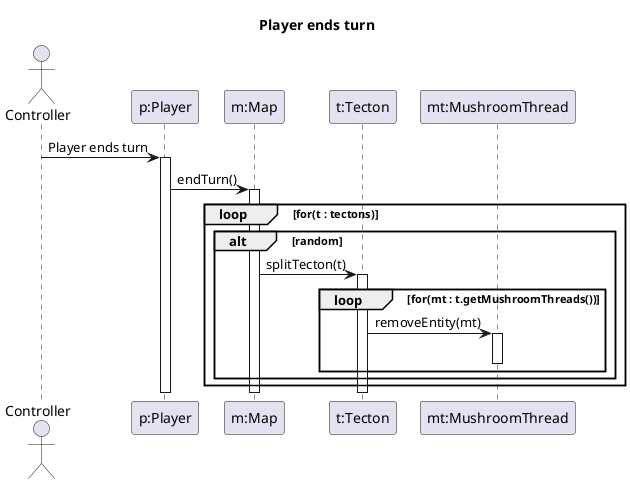 @startuml endTurn
title Player ends turn

actor Controller
participant "p:Player" as P
participant "m:Map" as M
participant "t:Tecton" as T
participant "mt:MushroomThread" as MT

Controller -> P: Player ends turn

activate P
P -> M: endTurn()

activate M
loop for(t : tectons)
    alt random

        M -> T: splitTecton(t)

        activate T
        loop for(mt : t.getMushroomThreads())
            T -> MT: removeEntity(mt)
            activate MT

            deactivate MT
        end
    end
end
deactivate T

deactivate M
deactivate P
@enduml